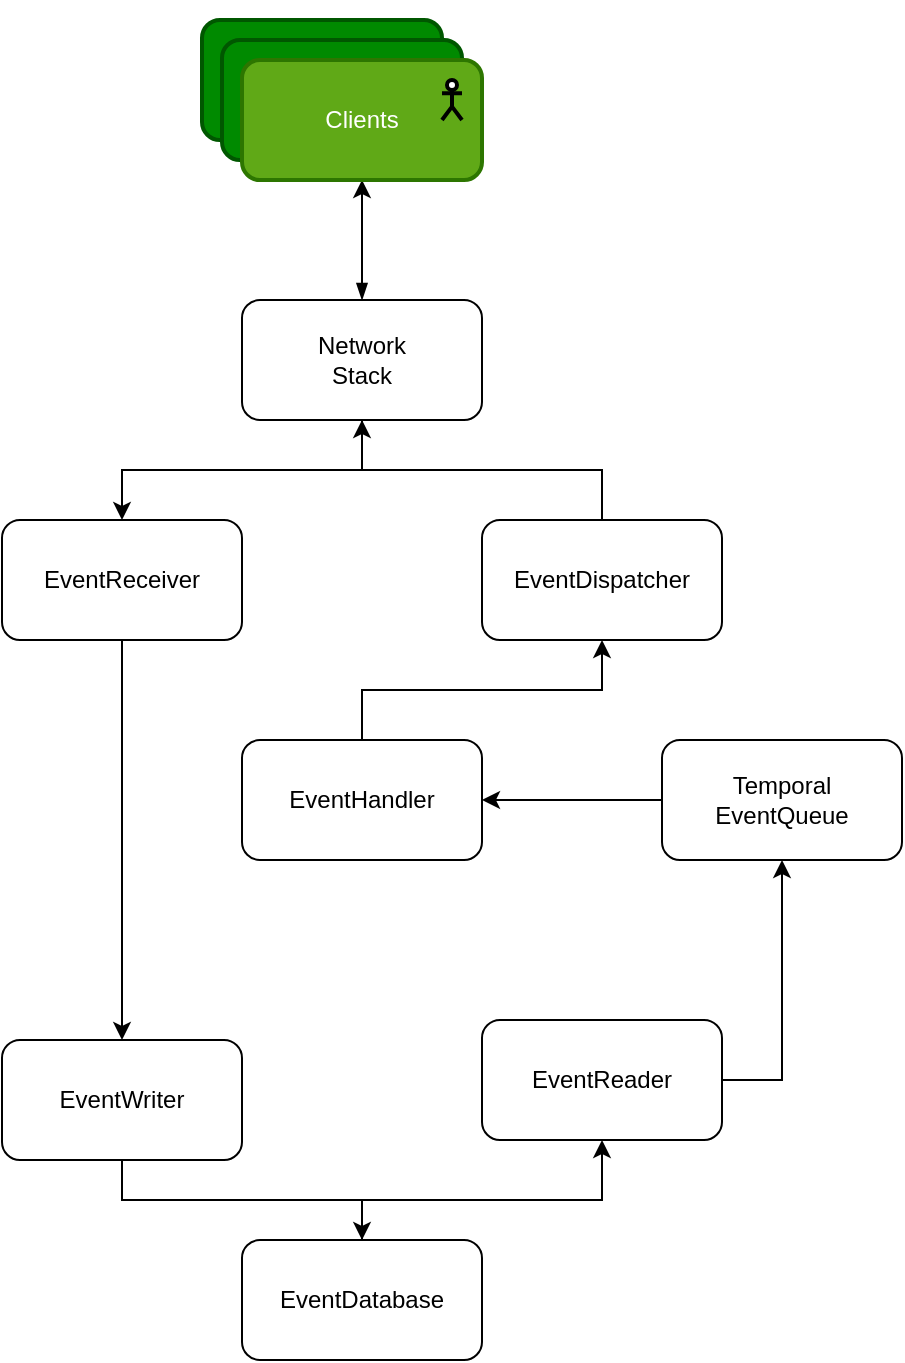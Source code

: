 <mxfile version="13.6.5">
    <diagram id="rVW9Xq6m_tmSxOatVOXA" name="Page-1">
        <mxGraphModel dx="1090" dy="811" grid="1" gridSize="10" guides="1" tooltips="1" connect="1" arrows="1" fold="1" page="1" pageScale="1" pageWidth="827" pageHeight="1169" math="0" shadow="0">
            <root>
                <mxCell id="0"/>
                <mxCell id="1" parent="0"/>
                <mxCell id="16" value="" style="group" vertex="1" connectable="0" parent="1">
                    <mxGeometry x="330" y="60" width="140" height="80" as="geometry"/>
                </mxCell>
                <mxCell id="6" value="Clients" style="whiteSpace=wrap;html=1;rounded=1;fillColor=#008a00;strokeColor=#005700;fontColor=#ffffff;strokeWidth=2;" vertex="1" parent="16">
                    <mxGeometry x="10" y="10" width="120" height="60" as="geometry"/>
                </mxCell>
                <mxCell id="5" value="Clients" style="whiteSpace=wrap;html=1;rounded=1;fillColor=#008a00;strokeColor=#005700;fontColor=#ffffff;strokeWidth=2;" vertex="1" parent="16">
                    <mxGeometry x="20" y="20" width="120" height="60" as="geometry"/>
                </mxCell>
                <mxCell id="4" value="" style="edgeStyle=orthogonalEdgeStyle;rounded=0;orthogonalLoop=1;jettySize=auto;html=1;startArrow=blockThin;startFill=1;" edge="1" parent="1" source="2" target="3">
                    <mxGeometry relative="1" as="geometry"/>
                </mxCell>
                <mxCell id="24" style="edgeStyle=orthogonalEdgeStyle;rounded=0;orthogonalLoop=1;jettySize=auto;html=1;startArrow=none;startFill=0;endArrow=classic;endFill=1;" edge="1" parent="1" source="2" target="23">
                    <mxGeometry relative="1" as="geometry"/>
                </mxCell>
                <mxCell id="2" value="Network&lt;br&gt;Stack" style="rounded=1;whiteSpace=wrap;html=1;" vertex="1" parent="1">
                    <mxGeometry x="360" y="210" width="120" height="60" as="geometry"/>
                </mxCell>
                <mxCell id="3" value="Clients" style="whiteSpace=wrap;html=1;rounded=1;fillColor=#60a917;strokeColor=#2D7600;fontColor=#ffffff;strokeWidth=2;" vertex="1" parent="1">
                    <mxGeometry x="360" y="90" width="120" height="60" as="geometry"/>
                </mxCell>
                <mxCell id="9" style="edgeStyle=orthogonalEdgeStyle;rounded=0;orthogonalLoop=1;jettySize=auto;html=1;" edge="1" parent="1" source="7" target="2">
                    <mxGeometry relative="1" as="geometry"/>
                </mxCell>
                <mxCell id="7" value="EventDispatcher" style="whiteSpace=wrap;html=1;rounded=1;" vertex="1" parent="1">
                    <mxGeometry x="480" y="320" width="120" height="60" as="geometry"/>
                </mxCell>
                <mxCell id="15" value="" style="edgeStyle=orthogonalEdgeStyle;rounded=0;orthogonalLoop=1;jettySize=auto;html=1;" edge="1" parent="1" source="11" target="14">
                    <mxGeometry relative="1" as="geometry"/>
                </mxCell>
                <mxCell id="20" value="" style="edgeStyle=orthogonalEdgeStyle;rounded=0;orthogonalLoop=1;jettySize=auto;html=1;startArrow=classic;startFill=1;endArrow=none;endFill=0;" edge="1" parent="1" source="11" target="19">
                    <mxGeometry relative="1" as="geometry">
                        <Array as="points">
                            <mxPoint x="630" y="600"/>
                        </Array>
                    </mxGeometry>
                </mxCell>
                <mxCell id="11" value="Temporal&lt;br&gt;EventQueue" style="whiteSpace=wrap;html=1;rounded=1;" vertex="1" parent="1">
                    <mxGeometry x="570" y="430" width="120" height="60" as="geometry"/>
                </mxCell>
                <mxCell id="18" style="edgeStyle=orthogonalEdgeStyle;rounded=0;orthogonalLoop=1;jettySize=auto;html=1;" edge="1" parent="1" source="14" target="7">
                    <mxGeometry relative="1" as="geometry"/>
                </mxCell>
                <mxCell id="14" value="EventHandler" style="whiteSpace=wrap;html=1;rounded=1;" vertex="1" parent="1">
                    <mxGeometry x="360" y="430" width="120" height="60" as="geometry"/>
                </mxCell>
                <mxCell id="22" value="" style="edgeStyle=orthogonalEdgeStyle;rounded=0;orthogonalLoop=1;jettySize=auto;html=1;startArrow=classic;startFill=1;endArrow=none;endFill=0;" edge="1" parent="1" source="19" target="21">
                    <mxGeometry relative="1" as="geometry">
                        <Array as="points">
                            <mxPoint x="540" y="660"/>
                            <mxPoint x="420" y="660"/>
                        </Array>
                    </mxGeometry>
                </mxCell>
                <mxCell id="19" value="EventReader" style="whiteSpace=wrap;html=1;rounded=1;" vertex="1" parent="1">
                    <mxGeometry x="480" y="570" width="120" height="60" as="geometry"/>
                </mxCell>
                <mxCell id="21" value="EventDatabase" style="whiteSpace=wrap;html=1;rounded=1;" vertex="1" parent="1">
                    <mxGeometry x="360" y="680" width="120" height="60" as="geometry"/>
                </mxCell>
                <mxCell id="30" style="edgeStyle=orthogonalEdgeStyle;rounded=0;orthogonalLoop=1;jettySize=auto;html=1;startArrow=none;startFill=0;endArrow=classic;endFill=1;" edge="1" parent="1" source="23" target="28">
                    <mxGeometry relative="1" as="geometry"/>
                </mxCell>
                <mxCell id="23" value="EventReceiver" style="whiteSpace=wrap;html=1;rounded=1;" vertex="1" parent="1">
                    <mxGeometry x="240" y="320" width="120" height="60" as="geometry"/>
                </mxCell>
                <mxCell id="31" style="edgeStyle=orthogonalEdgeStyle;rounded=0;orthogonalLoop=1;jettySize=auto;html=1;startArrow=none;startFill=0;endArrow=classic;endFill=1;" edge="1" parent="1" source="28" target="21">
                    <mxGeometry relative="1" as="geometry"/>
                </mxCell>
                <mxCell id="28" value="EventWriter" style="whiteSpace=wrap;html=1;rounded=1;" vertex="1" parent="1">
                    <mxGeometry x="240" y="580" width="120" height="60" as="geometry"/>
                </mxCell>
                <mxCell id="32" value="" style="shape=umlActor;verticalLabelPosition=bottom;verticalAlign=top;html=1;outlineConnect=0;strokeWidth=2;" vertex="1" parent="1">
                    <mxGeometry x="460" y="100" width="10" height="20" as="geometry"/>
                </mxCell>
            </root>
        </mxGraphModel>
    </diagram>
</mxfile>